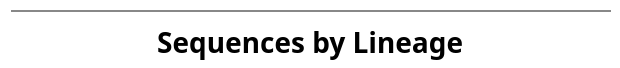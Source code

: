 {
  "$schema": "https://vega.github.io/schema/vega/v5.json",
  "description": "A basic stacked bar chart example.",
  "width": 300,
  "padding": 5,
  "autosize": "pad",

  "signals": [
    {
      "name": "rangeStep",
      "value": 20
    },
    {
      "name": "innerPadding",
      "value": 0.2
    },
    {
      "name": "outerPadding",
      "value": 0.1
    },
    { "name": "stackOffset", "value": "normalize" },
    { "name": "xLabel", "value": "Sequences by Lineage" },
    {
      "name": "hoverLocation",
      "value": null,
      "on": [
        {
          "events": "@locationbars:mouseover!",
          "update": "{location: datum.location, group: datum.group}"
        },
        {
          "events": "@locationbars:mouseout!",
          "update": "null"
        }
      ]
    },
    { "name": "height", "update": "yExtent[1]" },
    {
      "name": "clear",
      "value": true,
      "comment": "If clicking on anything but a location bar, then clear the selection (by clearing the 'selection' data object)",
      "on": [
        {
          "events": "mouseup[!event.item]",
          "update": "true",
          "force": true
        }
      ]
    },
    {
      "name": "shift",
      "value": false,
      "comment": "Track whether or not the shift key is pressed. Used to select multiple locations by holding down shift before clicking",
      "on": [
        {
          "events": "@locationbars:click",
          "update": "event.shiftKey",
          "force": true
        }
      ]
    },
    {
      "name": "clicked",
      "value": null,
      "comment": "Track clicks on the location bars, for selection purposes",
      "on": [
        {
          "events": "@locationbars:click",
          "update": "{location: datum.location}",
          "force": true
        }
      ]
    }
  ],

  "data": [
    {
      "name": "selectedGroups",
      "values": [{ "group": "B.1" }, { "group": "B.1.3" }]
    },
    {
      "name": "location_by_group",
      "format": {
        "parse": {
          "location": "string",
          "group": "string",
          "cases_sum": "number",
          "location_counts": "number",
          "date": "date:'%Q'"
        }
      },
      "transform": [
        {
          "type": "filter",
          "expr": "indata('selectedGroups', 'group', datum.group)"
        },
        {
          "type": "aggregate",
          "groupby": ["location", "group"],
          "fields": ["cases_sum", "color"],
          "ops": ["sum", "max"],
          "as": ["cases_sum", "color"]
        },
        {
          "type": "stack",
          "groupby": ["location"],
          "sort": { "field": "group" },
          "field": "cases_sum",
          "offset": { "signal": "stackOffset" }
        }
      ]
    },
    {
      "name": "location_bars",
      "source": "location_by_group",
      "transform": [
        {
          "type": "aggregate",
          "groupby": ["location"]
        },
        {
          "type": "formula",
          "as": "span",
          "expr": "rangeStep * bandspace(1, innerPadding, outerPadding)"
        },
        {
          "type": "stack",
          "field": "span"
        },
        {
          "type": "extent",
          "field": "y1",
          "signal": "yExtent"
        }
      ]
    },
    {
      "name": "selected",
      "comment": "A list of groups that are selected",
      "on": [
        { "trigger": "clear", "remove": true },
        { "trigger": "!shift", "remove": true },
        { "trigger": "!shift && clicked", "insert": "clicked" },
        { "trigger": "shift && clicked", "toggle": "clicked" }
      ]
    }
  ],

  "scales": [
    {
      "name": "yscale",
      "type": "band",
      "round": true,
      "range": { "step": { "signal": "rangeStep" } },
      "domain": { "data": "location_bars", "field": "location" },
      "paddingInner": { "signal": "innerPadding" },
      "paddingOuter": { "signal": "outerPadding" }
    },
    {
      "name": "xscale",
      "type": "linear",
      "range": "width",
      "nice": true,
      "zero": true,
      "domain": { "data": "location_by_group", "field": "y1" }
    }
  ],

  "axes": [
    {
      "orient": "bottom",
      "scale": "xscale",
      "zindex": 1,
      "labelFontSize": 14,

      "title": { "signal": "xLabel" },
      "titleFontSize": 14,
      "titlePadding": 10
    },
    {
      "orient": "left",
      "scale": "yscale",
      "domain": false,
      "zindex": 1,
      "labelFontSize": 14,
      "labelLimit": 200,
      "labelPadding": 4
    }
  ],

  "marks": [
    {
      "name": "locationbars",
      "type": "rect",
      "from": { "data": "location_by_group" },
      "encode": {
        "enter": {
          "strokeWidth": { "value": 2 }
        },
        "update": {
          "y": { "scale": "yscale", "field": "location" },
          "height": { "scale": "yscale", "band": 1 },
          "x": { "scale": "xscale", "field": "y1" },
          "x2": { "scale": "xscale", "field": "y0" },
          "fill": [
            {
              "test": "(!length(data('selected')) || indata('selected', 'location', datum.location)) && (datum.cases_sum > 0)",
              "field": "color",
              "comment": "If this location is selected, or if nothing is selected, then color it normally."
            },
            {
              "value": "#CCC",
              "comment": "If there is a selected location and this location isn't one of them, then color it light grey"
            }
          ],
          "tooltip": {
            "signal": "{title: datum.group, 'Location': datum.location, 'Sequences': datum.cases_sum, 'Total location sequences': datum.location_counts}"
          },
          "stroke": [
            {
              "test": "hoverLocation && hoverLocation.location == datum.location && datum.cases_sum > 0",
              "value": "#000"
            },
            { "value": "transparent" }
          ],
          "fillOpacity": [
            {
              "test": "hoverLocation && hoverLocation.location == datum.location && datum.cases_sum > 0",
              "value": 0.8
            },
            { "value": 1 }
          ]
        }
      }
    }
  ]
}

